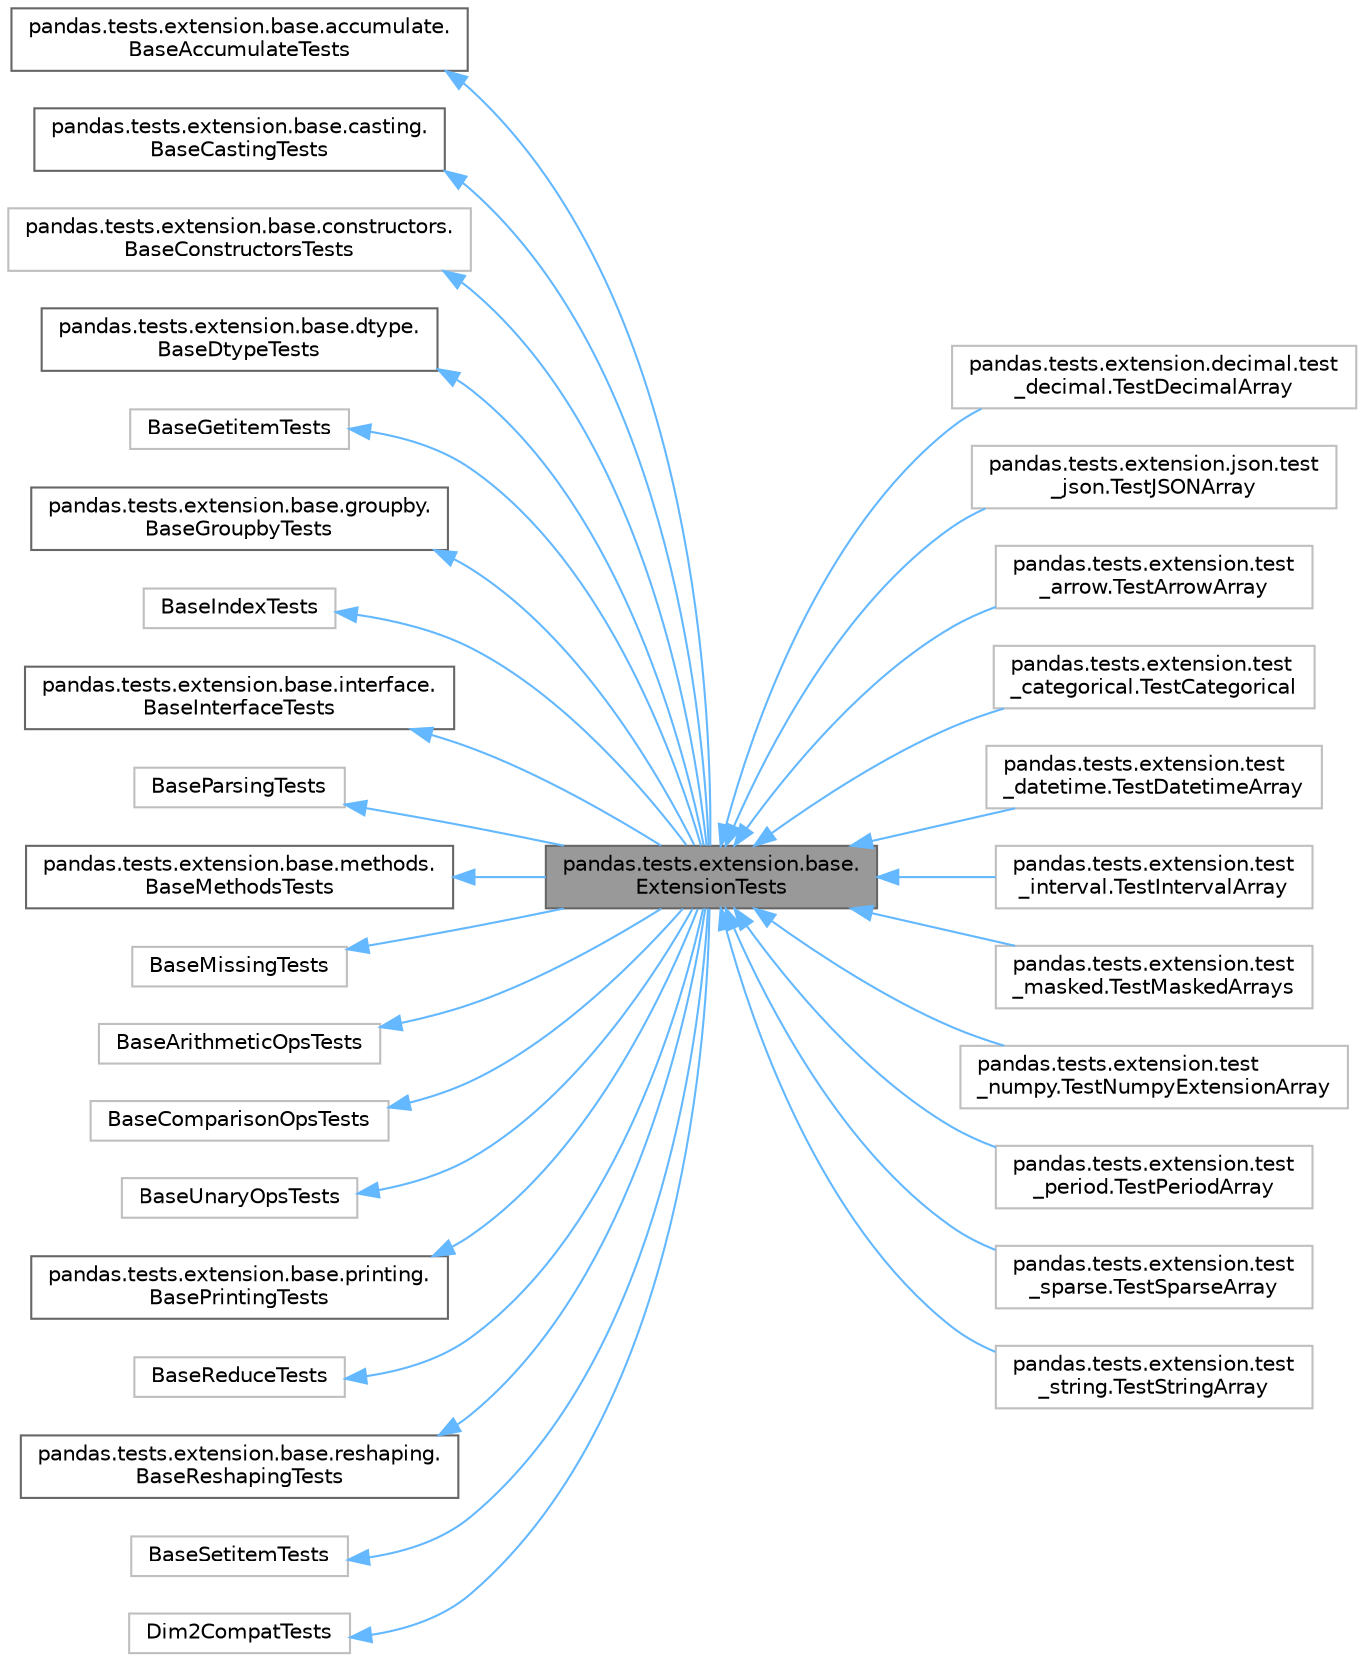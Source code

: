 digraph "pandas.tests.extension.base.ExtensionTests"
{
 // LATEX_PDF_SIZE
  bgcolor="transparent";
  edge [fontname=Helvetica,fontsize=10,labelfontname=Helvetica,labelfontsize=10];
  node [fontname=Helvetica,fontsize=10,shape=box,height=0.2,width=0.4];
  rankdir="LR";
  Node1 [id="Node000001",label="pandas.tests.extension.base.\lExtensionTests",height=0.2,width=0.4,color="gray40", fillcolor="grey60", style="filled", fontcolor="black",tooltip=" "];
  Node2 -> Node1 [id="edge31_Node000001_Node000002",dir="back",color="steelblue1",style="solid",tooltip=" "];
  Node2 [id="Node000002",label="pandas.tests.extension.base.accumulate.\lBaseAccumulateTests",height=0.2,width=0.4,color="gray40", fillcolor="white", style="filled",URL="$d7/d0e/classpandas_1_1tests_1_1extension_1_1base_1_1accumulate_1_1BaseAccumulateTests.html",tooltip=" "];
  Node3 -> Node1 [id="edge32_Node000001_Node000003",dir="back",color="steelblue1",style="solid",tooltip=" "];
  Node3 [id="Node000003",label="pandas.tests.extension.base.casting.\lBaseCastingTests",height=0.2,width=0.4,color="gray40", fillcolor="white", style="filled",URL="$da/d7d/classpandas_1_1tests_1_1extension_1_1base_1_1casting_1_1BaseCastingTests.html",tooltip=" "];
  Node4 -> Node1 [id="edge33_Node000001_Node000004",dir="back",color="steelblue1",style="solid",tooltip=" "];
  Node4 [id="Node000004",label="pandas.tests.extension.base.constructors.\lBaseConstructorsTests",height=0.2,width=0.4,color="grey75", fillcolor="white", style="filled",URL="$d0/dd6/classpandas_1_1tests_1_1extension_1_1base_1_1constructors_1_1BaseConstructorsTests.html",tooltip=" "];
  Node5 -> Node1 [id="edge34_Node000001_Node000005",dir="back",color="steelblue1",style="solid",tooltip=" "];
  Node5 [id="Node000005",label="pandas.tests.extension.base.dtype.\lBaseDtypeTests",height=0.2,width=0.4,color="gray40", fillcolor="white", style="filled",URL="$d3/d13/classpandas_1_1tests_1_1extension_1_1base_1_1dtype_1_1BaseDtypeTests.html",tooltip=" "];
  Node6 -> Node1 [id="edge35_Node000001_Node000006",dir="back",color="steelblue1",style="solid",tooltip=" "];
  Node6 [id="Node000006",label="BaseGetitemTests",height=0.2,width=0.4,color="grey75", fillcolor="white", style="filled",URL="$dc/d8b/classBaseGetitemTests.html",tooltip=" "];
  Node7 -> Node1 [id="edge36_Node000001_Node000007",dir="back",color="steelblue1",style="solid",tooltip=" "];
  Node7 [id="Node000007",label="pandas.tests.extension.base.groupby.\lBaseGroupbyTests",height=0.2,width=0.4,color="gray40", fillcolor="white", style="filled",URL="$d0/d45/classpandas_1_1tests_1_1extension_1_1base_1_1groupby_1_1BaseGroupbyTests.html",tooltip=" "];
  Node8 -> Node1 [id="edge37_Node000001_Node000008",dir="back",color="steelblue1",style="solid",tooltip=" "];
  Node8 [id="Node000008",label="BaseIndexTests",height=0.2,width=0.4,color="grey75", fillcolor="white", style="filled",URL="$d3/d1f/classBaseIndexTests.html",tooltip=" "];
  Node9 -> Node1 [id="edge38_Node000001_Node000009",dir="back",color="steelblue1",style="solid",tooltip=" "];
  Node9 [id="Node000009",label="pandas.tests.extension.base.interface.\lBaseInterfaceTests",height=0.2,width=0.4,color="gray40", fillcolor="white", style="filled",URL="$d5/d94/classpandas_1_1tests_1_1extension_1_1base_1_1interface_1_1BaseInterfaceTests.html",tooltip=" "];
  Node10 -> Node1 [id="edge39_Node000001_Node000010",dir="back",color="steelblue1",style="solid",tooltip=" "];
  Node10 [id="Node000010",label="BaseParsingTests",height=0.2,width=0.4,color="grey75", fillcolor="white", style="filled",URL="$d3/d92/classBaseParsingTests.html",tooltip=" "];
  Node11 -> Node1 [id="edge40_Node000001_Node000011",dir="back",color="steelblue1",style="solid",tooltip=" "];
  Node11 [id="Node000011",label="pandas.tests.extension.base.methods.\lBaseMethodsTests",height=0.2,width=0.4,color="gray40", fillcolor="white", style="filled",URL="$dd/d1f/classpandas_1_1tests_1_1extension_1_1base_1_1methods_1_1BaseMethodsTests.html",tooltip=" "];
  Node12 -> Node1 [id="edge41_Node000001_Node000012",dir="back",color="steelblue1",style="solid",tooltip=" "];
  Node12 [id="Node000012",label="BaseMissingTests",height=0.2,width=0.4,color="grey75", fillcolor="white", style="filled",URL="$d9/d1f/classBaseMissingTests.html",tooltip=" "];
  Node13 -> Node1 [id="edge42_Node000001_Node000013",dir="back",color="steelblue1",style="solid",tooltip=" "];
  Node13 [id="Node000013",label="BaseArithmeticOpsTests",height=0.2,width=0.4,color="grey75", fillcolor="white", style="filled",URL="$d8/d61/classBaseArithmeticOpsTests.html",tooltip=" "];
  Node14 -> Node1 [id="edge43_Node000001_Node000014",dir="back",color="steelblue1",style="solid",tooltip=" "];
  Node14 [id="Node000014",label="BaseComparisonOpsTests",height=0.2,width=0.4,color="grey75", fillcolor="white", style="filled",URL="$dd/da8/classBaseComparisonOpsTests.html",tooltip=" "];
  Node15 -> Node1 [id="edge44_Node000001_Node000015",dir="back",color="steelblue1",style="solid",tooltip=" "];
  Node15 [id="Node000015",label="BaseUnaryOpsTests",height=0.2,width=0.4,color="grey75", fillcolor="white", style="filled",URL="$d4/db1/classBaseUnaryOpsTests.html",tooltip=" "];
  Node16 -> Node1 [id="edge45_Node000001_Node000016",dir="back",color="steelblue1",style="solid",tooltip=" "];
  Node16 [id="Node000016",label="pandas.tests.extension.base.printing.\lBasePrintingTests",height=0.2,width=0.4,color="gray40", fillcolor="white", style="filled",URL="$de/d61/classpandas_1_1tests_1_1extension_1_1base_1_1printing_1_1BasePrintingTests.html",tooltip=" "];
  Node17 -> Node1 [id="edge46_Node000001_Node000017",dir="back",color="steelblue1",style="solid",tooltip=" "];
  Node17 [id="Node000017",label="BaseReduceTests",height=0.2,width=0.4,color="grey75", fillcolor="white", style="filled",URL="$d8/dfd/classBaseReduceTests.html",tooltip=" "];
  Node18 -> Node1 [id="edge47_Node000001_Node000018",dir="back",color="steelblue1",style="solid",tooltip=" "];
  Node18 [id="Node000018",label="pandas.tests.extension.base.reshaping.\lBaseReshapingTests",height=0.2,width=0.4,color="gray40", fillcolor="white", style="filled",URL="$de/d9b/classpandas_1_1tests_1_1extension_1_1base_1_1reshaping_1_1BaseReshapingTests.html",tooltip=" "];
  Node19 -> Node1 [id="edge48_Node000001_Node000019",dir="back",color="steelblue1",style="solid",tooltip=" "];
  Node19 [id="Node000019",label="BaseSetitemTests",height=0.2,width=0.4,color="grey75", fillcolor="white", style="filled",URL="$d5/dba/classBaseSetitemTests.html",tooltip=" "];
  Node20 -> Node1 [id="edge49_Node000001_Node000020",dir="back",color="steelblue1",style="solid",tooltip=" "];
  Node20 [id="Node000020",label="Dim2CompatTests",height=0.2,width=0.4,color="grey75", fillcolor="white", style="filled",URL="$d9/dac/classDim2CompatTests.html",tooltip=" "];
  Node1 -> Node21 [id="edge50_Node000001_Node000021",dir="back",color="steelblue1",style="solid",tooltip=" "];
  Node21 [id="Node000021",label="pandas.tests.extension.decimal.test\l_decimal.TestDecimalArray",height=0.2,width=0.4,color="grey75", fillcolor="white", style="filled",URL="$d1/d43/classpandas_1_1tests_1_1extension_1_1decimal_1_1test__decimal_1_1TestDecimalArray.html",tooltip=" "];
  Node1 -> Node22 [id="edge51_Node000001_Node000022",dir="back",color="steelblue1",style="solid",tooltip=" "];
  Node22 [id="Node000022",label="pandas.tests.extension.json.test\l_json.TestJSONArray",height=0.2,width=0.4,color="grey75", fillcolor="white", style="filled",URL="$dd/da0/classpandas_1_1tests_1_1extension_1_1json_1_1test__json_1_1TestJSONArray.html",tooltip=" "];
  Node1 -> Node23 [id="edge52_Node000001_Node000023",dir="back",color="steelblue1",style="solid",tooltip=" "];
  Node23 [id="Node000023",label="pandas.tests.extension.test\l_arrow.TestArrowArray",height=0.2,width=0.4,color="grey75", fillcolor="white", style="filled",URL="$d7/dad/classpandas_1_1tests_1_1extension_1_1test__arrow_1_1TestArrowArray.html",tooltip=" "];
  Node1 -> Node24 [id="edge53_Node000001_Node000024",dir="back",color="steelblue1",style="solid",tooltip=" "];
  Node24 [id="Node000024",label="pandas.tests.extension.test\l_categorical.TestCategorical",height=0.2,width=0.4,color="grey75", fillcolor="white", style="filled",URL="$db/d1b/classpandas_1_1tests_1_1extension_1_1test__categorical_1_1TestCategorical.html",tooltip=" "];
  Node1 -> Node25 [id="edge54_Node000001_Node000025",dir="back",color="steelblue1",style="solid",tooltip=" "];
  Node25 [id="Node000025",label="pandas.tests.extension.test\l_datetime.TestDatetimeArray",height=0.2,width=0.4,color="grey75", fillcolor="white", style="filled",URL="$dc/d3c/classpandas_1_1tests_1_1extension_1_1test__datetime_1_1TestDatetimeArray.html",tooltip=" "];
  Node1 -> Node26 [id="edge55_Node000001_Node000026",dir="back",color="steelblue1",style="solid",tooltip=" "];
  Node26 [id="Node000026",label="pandas.tests.extension.test\l_interval.TestIntervalArray",height=0.2,width=0.4,color="grey75", fillcolor="white", style="filled",URL="$df/d00/classpandas_1_1tests_1_1extension_1_1test__interval_1_1TestIntervalArray.html",tooltip=" "];
  Node1 -> Node27 [id="edge56_Node000001_Node000027",dir="back",color="steelblue1",style="solid",tooltip=" "];
  Node27 [id="Node000027",label="pandas.tests.extension.test\l_masked.TestMaskedArrays",height=0.2,width=0.4,color="grey75", fillcolor="white", style="filled",URL="$d8/d4c/classpandas_1_1tests_1_1extension_1_1test__masked_1_1TestMaskedArrays.html",tooltip=" "];
  Node1 -> Node28 [id="edge57_Node000001_Node000028",dir="back",color="steelblue1",style="solid",tooltip=" "];
  Node28 [id="Node000028",label="pandas.tests.extension.test\l_numpy.TestNumpyExtensionArray",height=0.2,width=0.4,color="grey75", fillcolor="white", style="filled",URL="$d0/dd3/classpandas_1_1tests_1_1extension_1_1test__numpy_1_1TestNumpyExtensionArray.html",tooltip=" "];
  Node1 -> Node29 [id="edge58_Node000001_Node000029",dir="back",color="steelblue1",style="solid",tooltip=" "];
  Node29 [id="Node000029",label="pandas.tests.extension.test\l_period.TestPeriodArray",height=0.2,width=0.4,color="grey75", fillcolor="white", style="filled",URL="$d2/dd1/classpandas_1_1tests_1_1extension_1_1test__period_1_1TestPeriodArray.html",tooltip=" "];
  Node1 -> Node30 [id="edge59_Node000001_Node000030",dir="back",color="steelblue1",style="solid",tooltip=" "];
  Node30 [id="Node000030",label="pandas.tests.extension.test\l_sparse.TestSparseArray",height=0.2,width=0.4,color="grey75", fillcolor="white", style="filled",URL="$da/dbe/classpandas_1_1tests_1_1extension_1_1test__sparse_1_1TestSparseArray.html",tooltip=" "];
  Node1 -> Node31 [id="edge60_Node000001_Node000031",dir="back",color="steelblue1",style="solid",tooltip=" "];
  Node31 [id="Node000031",label="pandas.tests.extension.test\l_string.TestStringArray",height=0.2,width=0.4,color="grey75", fillcolor="white", style="filled",URL="$d0/d30/classpandas_1_1tests_1_1extension_1_1test__string_1_1TestStringArray.html",tooltip=" "];
}
